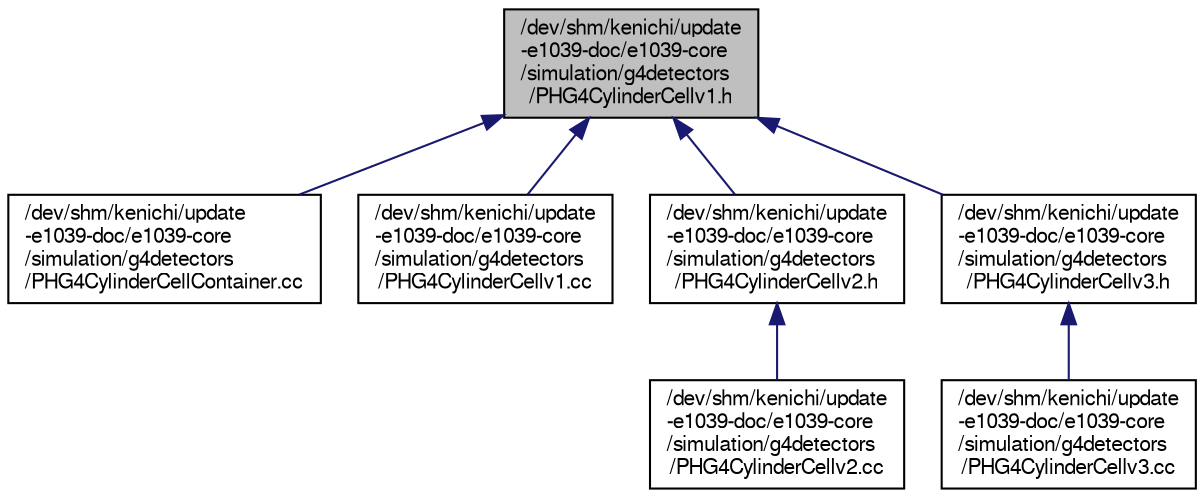 digraph "/dev/shm/kenichi/update-e1039-doc/e1039-core/simulation/g4detectors/PHG4CylinderCellv1.h"
{
  bgcolor="transparent";
  edge [fontname="FreeSans",fontsize="10",labelfontname="FreeSans",labelfontsize="10"];
  node [fontname="FreeSans",fontsize="10",shape=record];
  Node1 [label="/dev/shm/kenichi/update\l-e1039-doc/e1039-core\l/simulation/g4detectors\l/PHG4CylinderCellv1.h",height=0.2,width=0.4,color="black", fillcolor="grey75", style="filled" fontcolor="black"];
  Node1 -> Node2 [dir="back",color="midnightblue",fontsize="10",style="solid",fontname="FreeSans"];
  Node2 [label="/dev/shm/kenichi/update\l-e1039-doc/e1039-core\l/simulation/g4detectors\l/PHG4CylinderCellContainer.cc",height=0.2,width=0.4,color="black",URL="$d6/dfd/PHG4CylinderCellContainer_8cc.html"];
  Node1 -> Node3 [dir="back",color="midnightblue",fontsize="10",style="solid",fontname="FreeSans"];
  Node3 [label="/dev/shm/kenichi/update\l-e1039-doc/e1039-core\l/simulation/g4detectors\l/PHG4CylinderCellv1.cc",height=0.2,width=0.4,color="black",URL="$dd/da9/PHG4CylinderCellv1_8cc.html"];
  Node1 -> Node4 [dir="back",color="midnightblue",fontsize="10",style="solid",fontname="FreeSans"];
  Node4 [label="/dev/shm/kenichi/update\l-e1039-doc/e1039-core\l/simulation/g4detectors\l/PHG4CylinderCellv2.h",height=0.2,width=0.4,color="black",URL="$d3/dc3/PHG4CylinderCellv2_8h.html"];
  Node4 -> Node5 [dir="back",color="midnightblue",fontsize="10",style="solid",fontname="FreeSans"];
  Node5 [label="/dev/shm/kenichi/update\l-e1039-doc/e1039-core\l/simulation/g4detectors\l/PHG4CylinderCellv2.cc",height=0.2,width=0.4,color="black",URL="$d3/d0e/PHG4CylinderCellv2_8cc.html"];
  Node1 -> Node6 [dir="back",color="midnightblue",fontsize="10",style="solid",fontname="FreeSans"];
  Node6 [label="/dev/shm/kenichi/update\l-e1039-doc/e1039-core\l/simulation/g4detectors\l/PHG4CylinderCellv3.h",height=0.2,width=0.4,color="black",URL="$da/ded/PHG4CylinderCellv3_8h.html"];
  Node6 -> Node7 [dir="back",color="midnightblue",fontsize="10",style="solid",fontname="FreeSans"];
  Node7 [label="/dev/shm/kenichi/update\l-e1039-doc/e1039-core\l/simulation/g4detectors\l/PHG4CylinderCellv3.cc",height=0.2,width=0.4,color="black",URL="$d3/d19/PHG4CylinderCellv3_8cc.html"];
}
